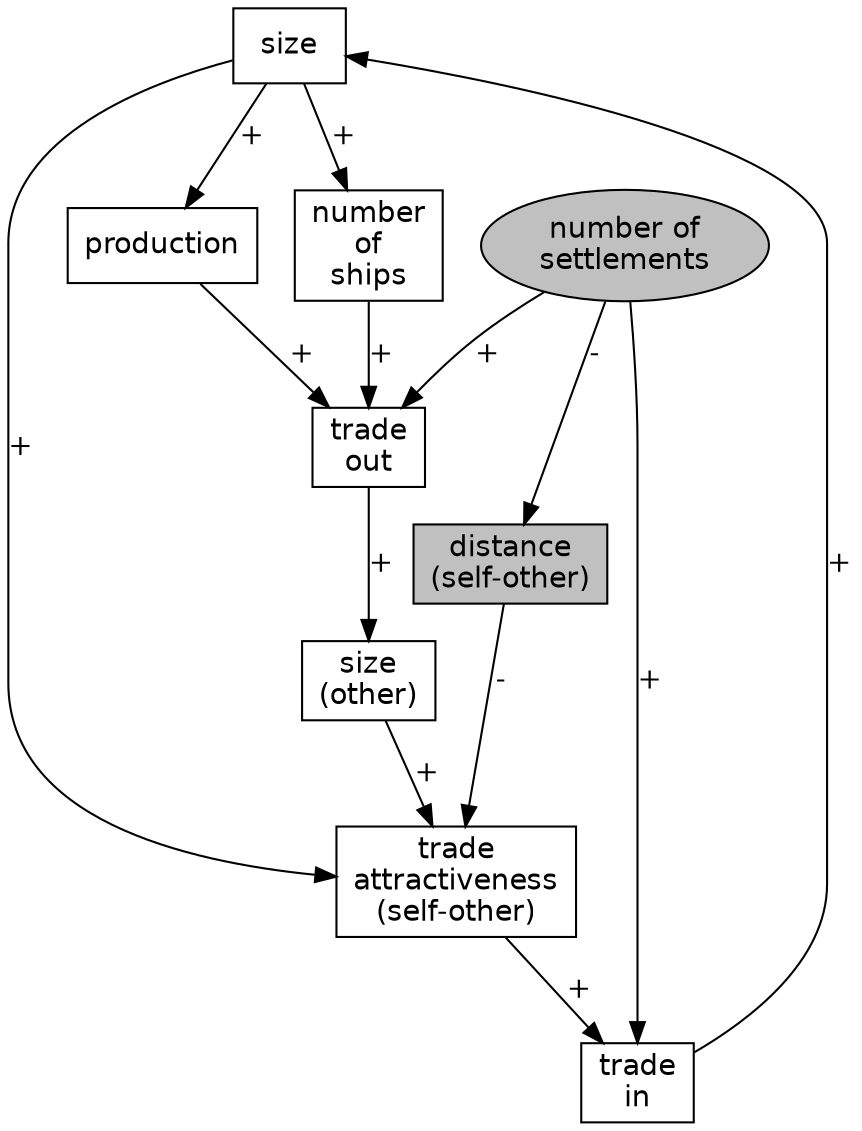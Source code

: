 digraph pondTradeDiagram2 {
  
  # a 'graph' statement
  graph [overlap = true, fontsize = 10]
  
  # several 'node' statements
  
  node [shape = box,
  fontname = Helvetica]
  "size";
  "size\n(other)";
  "distance\n(self-other)" [ style="filled", fillcolor="grey" ];
  "number\nof\nships";
  "trade\nattractiveness\n(self-other)";
  "production";
  "trade\nin";
  "trade\nout";

  node [shape = ellipse,
  fontname = Helvetica,
  style="filled", fillcolor="grey"]
  "number of\nsettlements";
  

  # several 'edge' statements
  "size"          -> "production"            [ label="+" ];
  "size"          -> "number\nof\nships"     [ label="+" ];
  "size"          -> "trade\nattractiveness\n(self-other)" [ label="+" ];
  "size\n(other)"         -> "trade\nattractiveness\n(self-other)" [ label="+" ];

  "distance\n(self-other)" -> "trade\nattractiveness\n(self-other)" [ label="-"];
  "trade\nattractiveness\n(self-other)" -> "trade\nin"             [ label="+" ];
  "production"            -> "trade\nout"            [ label="+" ];
  "number\nof\nships"     -> "trade\nout"            [ label="+" ];
  "number of\nsettlements" -> "trade\nin"            [ label="+" ];
  "number of\nsettlements" -> "trade\nout"           [ label="+" ];
  "number of\nsettlements" -> "distance\n(self-other)"[ label="-" ];
  
  "trade\nout"            -> "size\n(other)"         [ label="+" ];
  "trade\nin"             -> "size"                  [ label="+" ];
}